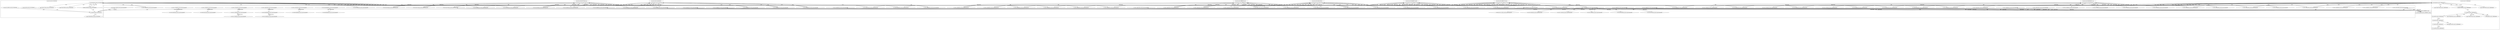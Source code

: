 digraph G {
	"10.1.80.1:58778#ServerID_OuterContainerID"->"1_fwatchdog#ServerID_76c96688d7-4wrfp"[ label="GET" ];
	"1_fwatchdog#ServerID_68977fd5c9-qtcgc"->"10.1.80.1:58744#ServerID_OuterContainerID"[ label="RESPONSE" ];
	"1_fwatchdog#ServerID_76c96688d7-4wrfp"->"10.1.80.1:58778#ServerID_OuterContainerID"[ label="RESPONSE" ];
	"10.1.80.1:58746#ServerID_OuterContainerID"->"1_fwatchdog#ServerID_68977fd5c9-qtcgc"[ label="GET" ];
	"1_fwatchdog#ServerID_76c96688d7-4wrfp"->"10.1.80.1:58776#ServerID_OuterContainerID"[ label="RESPONSE" ];
	"10.1.80.1:58776#ServerID_OuterContainerID"->"1_fwatchdog#ServerID_76c96688d7-4wrfp"[ label="GET" ];
	"1_fwatchdog#ServerID_68977fd5c9-qtcgc"->"10.1.80.1:58746#ServerID_OuterContainerID"[ label="RESPONSE" ];
	"10.1.80.1:58744#ServerID_OuterContainerID"->"1_fwatchdog#ServerID_68977fd5c9-qtcgc"[ label="GET" ];
	"10.1.80.1:43456#ServerID_OuterContainerID"->"1_fwatchdog#ServerID_5fff9df6cf-4xmj9"[ label="GET" ];
	"1_fwatchdog#ServerID_5fff9df6cf-4xmj9"->"10.1.80.1:43456#ServerID_OuterContainerID"[ label="RESPONSE" ];
	"10.1.80.1:43454#ServerID_OuterContainerID"->"1_fwatchdog#ServerID_5fff9df6cf-4xmj9"[ label="GET" ];
	"1_fwatchdog#ServerID_5fff9df6cf-4xmj9"->"10.1.80.1:43454#ServerID_OuterContainerID"[ label="RESPONSE" ];
	"10.1.80.1:40324#ServerID_OuterContainerID"->"1_fwatchdog#ServerID_5f846fd567-g8dn6"[ label="GET" ];
	"1_fwatchdog#ServerID_5f846fd567-g8dn6"->"10.1.80.1:40324#ServerID_OuterContainerID"[ label="RESPONSE" ];
	"10.1.80.1:40325#ServerID_OuterContainerID"->"1_fwatchdog#ServerID_5f846fd567-g8dn6"[ label="GET" ];
	"1_fwatchdog#ServerID_5f846fd567-g8dn6"->"10.1.80.1:40325#ServerID_OuterContainerID"[ label="RESPONSE" ];
	"10.1.80.1:35510#ServerID_OuterContainerID"->"1_fwatchdog#ServerID_6df85d7674-f2xxt"[ label="GET" ];
	"1_fwatchdog#ServerID_6df85d7674-f2xxt"->"10.1.80.1:35510#ServerID_OuterContainerID"[ label="RESPONSE" ];
	"10.1.80.1:35512#ServerID_OuterContainerID"->"1_fwatchdog#ServerID_6df85d7674-f2xxt"[ label="GET" ];
	"1_fwatchdog#ServerID_6df85d7674-f2xxt"->"10.1.80.1:35512#ServerID_OuterContainerID"[ label="RESPONSE" ];
	"10.1.80.1:37850#ServerID_OuterContainerID"->"1_fwatchdog#ServerID_8665dd9487-zwjjv"[ label="GET" ];
	"1_fwatchdog#ServerID_8665dd9487-zwjjv"->"10.1.80.1:37850#ServerID_OuterContainerID"[ label="RESPONSE" ];
	"10.1.80.1:37848#ServerID_OuterContainerID"->"1_fwatchdog#ServerID_8665dd9487-zwjjv"[ label="GET" ];
	"1_fwatchdog#ServerID_8665dd9487-zwjjv"->"10.1.80.1:37848#ServerID_OuterContainerID"[ label="RESPONSE" ];
	"10.1.80.1:58808#ServerID_OuterContainerID"->"1_fwatchdog#ServerID_76c96688d7-4wrfp"[ label="GET" ];
	"10.1.80.1:58806#ServerID_OuterContainerID"->"1_fwatchdog#ServerID_76c96688d7-4wrfp"[ label="GET" ];
	"1_fwatchdog#ServerID_76c96688d7-4wrfp"->"10.1.80.1:58808#ServerID_OuterContainerID"[ label="RESPONSE" ];
	"1_fwatchdog#ServerID_76c96688d7-4wrfp"->"10.1.80.1:58806#ServerID_OuterContainerID"[ label="RESPONSE" ];
	"10.1.80.1:58774#ServerID_OuterContainerID"->"1_fwatchdog#ServerID_68977fd5c9-qtcgc"[ label="GET" ];
	"1_fwatchdog#ServerID_68977fd5c9-qtcgc"->"10.1.80.1:58774#ServerID_OuterContainerID"[ label="RESPONSE" ];
	"10.1.80.1:58776#ServerID_OuterContainerID"->"1_fwatchdog#ServerID_68977fd5c9-qtcgc"[ label="GET" ];
	"1_fwatchdog#ServerID_68977fd5c9-qtcgc"->"10.1.80.1:58776#ServerID_OuterContainerID"[ label="RESPONSE" ];
	"10.1.80.93:53096#ServerID_OuterContainerID"->"1_fwatchdog#ServerID_6df85d7674-f2xxt"[ label="POST" ];
	"1_fwatchdog#ServerID_6df85d7674-f2xxt"->"gateway:8080#ServerID_OuterContainerID"[ label="POST" ];
	"1_fwatchdog#ServerID_6df85d7674-f2xxt"->"10.1.80.93:8080#ServerID_OuterContainerID"[ label="POST" ];
	"10.1.80.93:45108#ServerID_OuterContainerID"->"1_fwatchdog#ServerID_5f846fd567-g8dn6"[ label="POST" ];
	"1_fwatchdog#ServerID_5f846fd567-g8dn6"->"10.1.80.93:45108#ServerID_OuterContainerID"[ label="RESPONSE" ];
	"10.1.80.93:8080#ServerID_OuterContainerID"->"1_fwatchdog#ServerID_6df85d7674-f2xxt"[ label="RESPONSE" ];
	"gateway:8080#ServerID_OuterContainerID"->"1_fwatchdog#ServerID_6df85d7674-f2xxt"[ label="RESPONSE" ];
	"1_fwatchdog#ServerID_6df85d7674-f2xxt"->"10.1.80.93:53096#ServerID_OuterContainerID"[ label="RESPONSE" ];
	"10.1.80.1:43511#ServerID_OuterContainerID"->"1_fwatchdog#ServerID_5fff9df6cf-4xmj9"[ label="GET" ];
	"10.1.80.1:43510#ServerID_OuterContainerID"->"1_fwatchdog#ServerID_5fff9df6cf-4xmj9"[ label="GET" ];
	"1_fwatchdog#ServerID_5fff9df6cf-4xmj9"->"10.1.80.1:43511#ServerID_OuterContainerID"[ label="RESPONSE" ];
	"1_fwatchdog#ServerID_5fff9df6cf-4xmj9"->"10.1.80.1:43510#ServerID_OuterContainerID"[ label="RESPONSE" ];
	"10.1.80.1:40380#ServerID_OuterContainerID"->"1_fwatchdog#ServerID_5f846fd567-g8dn6"[ label="GET" ];
	"10.1.80.1:40382#ServerID_OuterContainerID"->"1_fwatchdog#ServerID_5f846fd567-g8dn6"[ label="GET" ];
	"1_fwatchdog#ServerID_5f846fd567-g8dn6"->"10.1.80.1:40380#ServerID_OuterContainerID"[ label="RESPONSE" ];
	"1_fwatchdog#ServerID_5f846fd567-g8dn6"->"10.1.80.1:40382#ServerID_OuterContainerID"[ label="RESPONSE" ];
	"10.1.80.1:35568#ServerID_OuterContainerID"->"1_fwatchdog#ServerID_6df85d7674-f2xxt"[ label="GET" ];
	"1_fwatchdog#ServerID_6df85d7674-f2xxt"->"10.1.80.1:35568#ServerID_OuterContainerID"[ label="RESPONSE" ];
	"10.1.80.1:35566#ServerID_OuterContainerID"->"1_fwatchdog#ServerID_6df85d7674-f2xxt"[ label="GET" ];
	"1_fwatchdog#ServerID_6df85d7674-f2xxt"->"10.1.80.1:35566#ServerID_OuterContainerID"[ label="RESPONSE" ];
	"10.1.80.1:37906#ServerID_OuterContainerID"->"1_fwatchdog#ServerID_8665dd9487-zwjjv"[ label="GET" ];
	"10.1.80.1:37904#ServerID_OuterContainerID"->"1_fwatchdog#ServerID_8665dd9487-zwjjv"[ label="GET" ];
	"1_fwatchdog#ServerID_8665dd9487-zwjjv"->"10.1.80.1:37904#ServerID_OuterContainerID"[ label="RESPONSE" ];
	"1_fwatchdog#ServerID_8665dd9487-zwjjv"->"10.1.80.1:37906#ServerID_OuterContainerID"[ label="RESPONSE" ];
	"10.1.80.1:58864#ServerID_OuterContainerID"->"1_fwatchdog#ServerID_76c96688d7-4wrfp"[ label="GET" ];
	"1_fwatchdog#ServerID_76c96688d7-4wrfp"->"10.1.80.1:58864#ServerID_OuterContainerID"[ label="RESPONSE" ];
	"10.1.80.1:58862#ServerID_OuterContainerID"->"1_fwatchdog#ServerID_76c96688d7-4wrfp"[ label="GET" ];
	"1_fwatchdog#ServerID_76c96688d7-4wrfp"->"10.1.80.1:58862#ServerID_OuterContainerID"[ label="RESPONSE" ];
	"10.1.80.1:58830#ServerID_OuterContainerID"->"1_fwatchdog#ServerID_68977fd5c9-qtcgc"[ label="GET" ];
	"1_fwatchdog#ServerID_68977fd5c9-qtcgc"->"10.1.80.1:58830#ServerID_OuterContainerID"[ label="RESPONSE" ];
	"10.1.80.1:58832#ServerID_OuterContainerID"->"1_fwatchdog#ServerID_68977fd5c9-qtcgc"[ label="GET" ];
	"1_fwatchdog#ServerID_68977fd5c9-qtcgc"->"10.1.80.1:58832#ServerID_OuterContainerID"[ label="RESPONSE" ];
	"10.1.80.1:43543#ServerID_OuterContainerID"->"1_fwatchdog#ServerID_5fff9df6cf-4xmj9"[ label="GET" ];
	"1_fwatchdog#ServerID_5fff9df6cf-4xmj9"->"10.1.80.1:43543#ServerID_OuterContainerID"[ label="RESPONSE" ];
	"10.1.80.1:43542#ServerID_OuterContainerID"->"1_fwatchdog#ServerID_5fff9df6cf-4xmj9"[ label="GET" ];
	"1_fwatchdog#ServerID_5fff9df6cf-4xmj9"->"10.1.80.1:43542#ServerID_OuterContainerID"[ label="RESPONSE" ];
	"10.1.80.1:43424#ServerID_OuterContainerID"->"1_fwatchdog#ServerID_5bd30c3565a4"[ label="read" ];
	"10.1.80.1:40414#ServerID_OuterContainerID"->"1_fwatchdog#ServerID_5f846fd567-g8dn6"[ label="GET" ];
	"10.1.80.1:40412#ServerID_OuterContainerID"->"1_fwatchdog#ServerID_5f846fd567-g8dn6"[ label="GET" ];
	"1_fwatchdog#ServerID_5f846fd567-g8dn6"->"10.1.80.1:40412#ServerID_OuterContainerID"[ label="RESPONSE" ];
	"1_fwatchdog#ServerID_5f846fd567-g8dn6"->"10.1.80.1:40414#ServerID_OuterContainerID"[ label="RESPONSE" ];
	"10.1.80.1:35600#ServerID_OuterContainerID"->"1_fwatchdog#ServerID_6df85d7674-f2xxt"[ label="GET" ];
	"10.1.80.1:35598#ServerID_OuterContainerID"->"1_fwatchdog#ServerID_6df85d7674-f2xxt"[ label="GET" ];
	"1_fwatchdog#ServerID_6df85d7674-f2xxt"->"10.1.80.1:35600#ServerID_OuterContainerID"[ label="RESPONSE" ];
	"1_fwatchdog#ServerID_6df85d7674-f2xxt"->"10.1.80.1:35598#ServerID_OuterContainerID"[ label="RESPONSE" ];
	"10.1.80.1:37938#ServerID_OuterContainerID"->"1_fwatchdog#ServerID_8665dd9487-zwjjv"[ label="GET" ];
	"10.1.80.1:43426#ServerID_OuterContainerID"->"1_fwatchdog#ServerID_5bd30c3565a4"[ label="read" ];
	"1_fwatchdog#ServerID_8665dd9487-zwjjv"->"10.1.80.1:37938#ServerID_OuterContainerID"[ label="RESPONSE" ];
	"10.1.80.1:37940#ServerID_OuterContainerID"->"1_fwatchdog#ServerID_8665dd9487-zwjjv"[ label="GET" ];
	"1_fwatchdog#ServerID_8665dd9487-zwjjv"->"10.1.80.1:37940#ServerID_OuterContainerID"[ label="RESPONSE" ];
	"10.1.80.1:58898#ServerID_OuterContainerID"->"1_fwatchdog#ServerID_76c96688d7-4wrfp"[ label="GET" ];
	"10.1.80.1:58896#ServerID_OuterContainerID"->"1_fwatchdog#ServerID_76c96688d7-4wrfp"[ label="GET" ];
	"1_fwatchdog#ServerID_5bd30c3565a4"->"10.1.80.1:43426#ServerID_OuterContainerID"[ label="write" ];
	"1_fwatchdog#ServerID_5bd30c3565a4"->"10.1.80.1:43424#ServerID_OuterContainerID"[ label="write" ];
	"10.1.80.1:40294#ServerID_OuterContainerID"->"1_fwatchdog#ServerID_7cf8268e6ab5"[ label="read" ];
	"10.1.80.1:40296#ServerID_OuterContainerID"->"1_fwatchdog#ServerID_7cf8268e6ab5"[ label="read" ];
	"1_fwatchdog#ServerID_7cf8268e6ab5"->"10.1.80.1:40294#ServerID_OuterContainerID"[ label="write" ];
	"10.1.80.1:35482#ServerID_OuterContainerID"->"1_fwatchdog#ServerID_2347d2f455dd"[ label="read" ];
	"1_fwatchdog#ServerID_7cf8268e6ab5"->"10.1.80.1:40296#ServerID_OuterContainerID"[ label="write" ];
	"10.1.80.1:35480#ServerID_OuterContainerID"->"1_fwatchdog#ServerID_2347d2f455dd"[ label="read" ];
	"1_fwatchdog#ServerID_2347d2f455dd"->"10.1.80.1:35482#ServerID_OuterContainerID"[ label="write" ];
	"1_fwatchdog#ServerID_2347d2f455dd"->"10.1.80.1:35480#ServerID_OuterContainerID"[ label="write" ];
	"10.1.80.1:58746#ServerID_OuterContainerID"->"1_fwatchdog#ServerID_c8cd456c8f13"[ label="read" ];
	"1_fwatchdog#ServerID_c8cd456c8f13"->"10.1.80.1:58746#ServerID_OuterContainerID"[ label="write" ];
	"1_fwatchdog#ServerID_76c96688d7-4wrfp"->"10.1.80.1:58898#ServerID_OuterContainerID"[ label="RESPONSE" ];
	"10.1.80.1:58744#ServerID_OuterContainerID"->"1_fwatchdog#ServerID_c8cd456c8f13"[ label="read" ];
	"1_fwatchdog#ServerID_76c96688d7-4wrfp"->"10.1.80.1:58896#ServerID_OuterContainerID"[ label="RESPONSE" ];
	"10.1.80.1:58866#ServerID_OuterContainerID"->"1_fwatchdog#ServerID_68977fd5c9-qtcgc"[ label="GET" ];
	"10.1.80.1:58864#ServerID_OuterContainerID"->"1_fwatchdog#ServerID_68977fd5c9-qtcgc"[ label="GET" ];
	"1_fwatchdog#ServerID_68977fd5c9-qtcgc"->"10.1.80.1:58866#ServerID_OuterContainerID"[ label="RESPONSE" ];
	"1_fwatchdog#ServerID_68977fd5c9-qtcgc"->"10.1.80.1:58864#ServerID_OuterContainerID"[ label="RESPONSE" ];
	"1_fwatchdog#ServerID_c8cd456c8f13"->"10.1.80.1:58744#ServerID_OuterContainerID"[ label="write" ];
	"10.1.80.1:43580#ServerID_OuterContainerID"->"1_fwatchdog#ServerID_5fff9df6cf-4xmj9"[ label="GET" ];
	"1_fwatchdog#ServerID_5fff9df6cf-4xmj9"->"10.1.80.1:43580#ServerID_OuterContainerID"[ label="RESPONSE" ];
	"10.1.80.1:43454#ServerID_OuterContainerID"->"1_fwatchdog#ServerID_5bd30c3565a4"[ label="read" ];
	"10.1.80.1:43578#ServerID_OuterContainerID"->"1_fwatchdog#ServerID_5fff9df6cf-4xmj9"[ label="GET" ];
	"1_fwatchdog#ServerID_5fff9df6cf-4xmj9"->"10.1.80.1:43578#ServerID_OuterContainerID"[ label="RESPONSE" ];
	"10.1.80.1:40448#ServerID_OuterContainerID"->"1_fwatchdog#ServerID_5f846fd567-g8dn6"[ label="GET" ];
	"1_fwatchdog#ServerID_5f846fd567-g8dn6"->"10.1.80.1:40448#ServerID_OuterContainerID"[ label="RESPONSE" ];
	"10.1.80.1:43456#ServerID_OuterContainerID"->"1_fwatchdog#ServerID_5bd30c3565a4"[ label="read" ];
	"10.1.80.1:40450#ServerID_OuterContainerID"->"1_fwatchdog#ServerID_5f846fd567-g8dn6"[ label="GET" ];
	"1_fwatchdog#ServerID_5f846fd567-g8dn6"->"10.1.80.1:40450#ServerID_OuterContainerID"[ label="RESPONSE" ];
	"10.1.80.1:35636#ServerID_OuterContainerID"->"1_fwatchdog#ServerID_6df85d7674-f2xxt"[ label="GET" ];
	"1_fwatchdog#ServerID_6df85d7674-f2xxt"->"10.1.80.1:35636#ServerID_OuterContainerID"[ label="RESPONSE" ];
	"10.1.80.1:35634#ServerID_OuterContainerID"->"1_fwatchdog#ServerID_6df85d7674-f2xxt"[ label="GET" ];
	"1_fwatchdog#ServerID_6df85d7674-f2xxt"->"10.1.80.1:35634#ServerID_OuterContainerID"[ label="RESPONSE" ];
	"1_fwatchdog#ServerID_5bd30c3565a4"->"10.1.80.1:43456#ServerID_OuterContainerID"[ label="write" ];
	"10.1.80.1:37978#ServerID_OuterContainerID"->"1_fwatchdog#ServerID_8665dd9487-zwjjv"[ label="GET" ];
	"1_fwatchdog#ServerID_8665dd9487-zwjjv"->"10.1.80.1:37978#ServerID_OuterContainerID"[ label="RESPONSE" ];
	"10.1.80.1:37976#ServerID_OuterContainerID"->"1_fwatchdog#ServerID_8665dd9487-zwjjv"[ label="GET" ];
	"1_fwatchdog#ServerID_5bd30c3565a4"->"10.1.80.1:43454#ServerID_OuterContainerID"[ label="write" ];
	"1_fwatchdog#ServerID_8665dd9487-zwjjv"->"10.1.80.1:37976#ServerID_OuterContainerID"[ label="RESPONSE" ];
	"10.1.80.1:58942#ServerID_OuterContainerID"->"1_fwatchdog#ServerID_76c96688d7-4wrfp"[ label="GET" ];
	"1_fwatchdog#ServerID_76c96688d7-4wrfp"->"10.1.80.1:58942#ServerID_OuterContainerID"[ label="RESPONSE" ];
	"10.1.80.1:40324#ServerID_OuterContainerID"->"1_fwatchdog#ServerID_7cf8268e6ab5"[ label="read" ];
	"1_fwatchdog#ServerID_7cf8268e6ab5"->"10.1.80.1:40324#ServerID_OuterContainerID"[ label="write" ];
	"10.1.80.1:58940#ServerID_OuterContainerID"->"1_fwatchdog#ServerID_76c96688d7-4wrfp"[ label="GET" ];
	"1_fwatchdog#ServerID_76c96688d7-4wrfp"->"10.1.80.1:58940#ServerID_OuterContainerID"[ label="RESPONSE" ];
	"10.1.80.1:40325#ServerID_OuterContainerID"->"1_fwatchdog#ServerID_7cf8268e6ab5"[ label="read" ];
	"10.1.80.1:58908#ServerID_OuterContainerID"->"1_fwatchdog#ServerID_68977fd5c9-qtcgc"[ label="GET" ];
	"1_fwatchdog#ServerID_68977fd5c9-qtcgc"->"10.1.80.1:58908#ServerID_OuterContainerID"[ label="RESPONSE" ];
	"10.1.80.1:58909#ServerID_OuterContainerID"->"1_fwatchdog#ServerID_68977fd5c9-qtcgc"[ label="GET" ];
	"1_fwatchdog#ServerID_68977fd5c9-qtcgc"->"10.1.80.1:58909#ServerID_OuterContainerID"[ label="RESPONSE" ];
	"10.1.80.1:43622#ServerID_OuterContainerID"->"1_fwatchdog#ServerID_5fff9df6cf-4xmj9"[ label="GET" ];
	"10.1.80.1:43623#ServerID_OuterContainerID"->"1_fwatchdog#ServerID_5fff9df6cf-4xmj9"[ label="GET" ];
	"1_fwatchdog#ServerID_5fff9df6cf-4xmj9"->"10.1.80.1:43623#ServerID_OuterContainerID"[ label="RESPONSE" ];
	"1_fwatchdog#ServerID_5fff9df6cf-4xmj9"->"10.1.80.1:43622#ServerID_OuterContainerID"[ label="RESPONSE" ];
	"1_fwatchdog#ServerID_5f846fd567-g8dn6"->"10.1.80.1:40493#ServerID_OuterContainerID"[ label="RESPONSE" ];
	"10.1.80.1:40493#ServerID_OuterContainerID"->"1_fwatchdog#ServerID_5f846fd567-g8dn6"[ label="GET" ];
	"10.1.80.1:40492#ServerID_OuterContainerID"->"1_fwatchdog#ServerID_5f846fd567-g8dn6"[ label="GET" ];
	"1_fwatchdog#ServerID_5f846fd567-g8dn6"->"10.1.80.1:40492#ServerID_OuterContainerID"[ label="RESPONSE" ];
	"10.1.80.1:35680#ServerID_OuterContainerID"->"1_fwatchdog#ServerID_6df85d7674-f2xxt"[ label="GET" ];
	"10.1.80.1:35678#ServerID_OuterContainerID"->"1_fwatchdog#ServerID_6df85d7674-f2xxt"[ label="GET" ];
	"1_fwatchdog#ServerID_6df85d7674-f2xxt"->"10.1.80.1:35680#ServerID_OuterContainerID"[ label="RESPONSE" ];
	"1_fwatchdog#ServerID_6df85d7674-f2xxt"->"10.1.80.1:35678#ServerID_OuterContainerID"[ label="RESPONSE" ];
	"10.1.80.1:38016#ServerID_OuterContainerID"->"1_fwatchdog#ServerID_8665dd9487-zwjjv"[ label="GET" ];
	"1_fwatchdog#ServerID_8665dd9487-zwjjv"->"10.1.80.1:38016#ServerID_OuterContainerID"[ label="RESPONSE" ];
	"10.1.80.1:38018#ServerID_OuterContainerID"->"1_fwatchdog#ServerID_8665dd9487-zwjjv"[ label="GET" ];
	"1_fwatchdog#ServerID_8665dd9487-zwjjv"->"10.1.80.1:38018#ServerID_OuterContainerID"[ label="RESPONSE" ];
	"10.1.80.1:58974#ServerID_OuterContainerID"->"1_fwatchdog#ServerID_76c96688d7-4wrfp"[ label="GET" ];
	"1_fwatchdog#ServerID_76c96688d7-4wrfp"->"10.1.80.1:58974#ServerID_OuterContainerID"[ label="RESPONSE" ];
	"10.1.80.1:58975#ServerID_OuterContainerID"->"1_fwatchdog#ServerID_76c96688d7-4wrfp"[ label="GET" ];
	"1_fwatchdog#ServerID_7cf8268e6ab5"->"10.1.80.1:40325#ServerID_OuterContainerID"[ label="write" ];
	"10.1.80.1:35512#ServerID_OuterContainerID"->"1_fwatchdog#ServerID_2347d2f455dd"[ label="read" ];
	"10.1.80.1:35510#ServerID_OuterContainerID"->"1_fwatchdog#ServerID_2347d2f455dd"[ label="read" ];
	"1_fwatchdog#ServerID_2347d2f455dd"->"10.1.80.1:35510#ServerID_OuterContainerID"[ label="write" ];
	"1_fwatchdog#ServerID_2347d2f455dd"->"10.1.80.1:35512#ServerID_OuterContainerID"[ label="write" ];
	"10.1.80.1:58774#ServerID_OuterContainerID"->"1_fwatchdog#ServerID_c8cd456c8f13"[ label="read" ];
	"10.1.80.1:58776#ServerID_OuterContainerID"->"1_fwatchdog#ServerID_c8cd456c8f13"[ label="read" ];
	"1_fwatchdog#ServerID_c8cd456c8f13"->"10.1.80.1:58774#ServerID_OuterContainerID"[ label="write" ];
	"1_fwatchdog#ServerID_c8cd456c8f13"->"10.1.80.1:58776#ServerID_OuterContainerID"[ label="write" ];
	"10.1.80.93:53096#ServerID_OuterContainerID"->"1_fwatchdog#ServerID_2347d2f455dd"[ label="read" ];
	"1_fwatchdog#ServerID_2347d2f455dd"->"pipe:[7844706]#ServerID_2347d2f455dd"[ label="write" ];
	"1_fwatchdog#ServerID_2347d2f455dd"->"localhost:3000#ServerID_2347d2f455dd"[ label="connect" ];
	"localhost:3000#ServerID_2347d2f455dd"->"1_fwatchdog#ServerID_2347d2f455dd"[ label="read" ];
	"localhost:3000#ServerID_2347d2f455dd"->"13_node#ServerID_2347d2f455dd"[ label="read" ];
	"1_fwatchdog#ServerID_2347d2f455dd"->"localhost:3000#ServerID_2347d2f455dd"[ label="write" ];
	"13_node#ServerID_2347d2f455dd"->"pipe:[7845926]#ServerID_2347d2f455dd"[ label="write" ];
	"13_node#ServerID_2347d2f455dd"->"10.152.183.10:53#ServerID_OuterContainerID"[ label="sendto" ];
	"/etc/hosts#ServerID_2347d2f455dd"->"13_node#ServerID_2347d2f455dd"[ label="read" ];
	"/etc/resolv.conf#ServerID_2347d2f455dd"->"13_node#ServerID_2347d2f455dd"[ label="read" ];
	"10.152.183.10:53#ServerID_OuterContainerID"->"13_node#ServerID_2347d2f455dd"[ label="recvfrom" ];
	"13_node#ServerID_2347d2f455dd"->"gateway:8080#ServerID_OuterContainerID"[ label="connect" ];
	"1_fwatchdog#ServerID_7cf8268e6ab5"->"pipe:[7845975]#ServerID_7cf8268e6ab5"[ label="write" ];
	"localhost:3000#ServerID_7cf8268e6ab5"->"13_node#ServerID_7cf8268e6ab5"[ label="read" ];
	"10.1.80.93:45108#ServerID_OuterContainerID"->"1_fwatchdog#ServerID_7cf8268e6ab5"[ label="read" ];
	"1_fwatchdog#ServerID_7cf8268e6ab5"->"localhost:3000#ServerID_7cf8268e6ab5"[ label="write" ];
	"1_fwatchdog#ServerID_7cf8268e6ab5"->"localhost:3000#ServerID_7cf8268e6ab5"[ label="connect" ];
	"localhost:3000#ServerID_7cf8268e6ab5"->"1_fwatchdog#ServerID_7cf8268e6ab5"[ label="read" ];
	"13_node#ServerID_7cf8268e6ab5"->"pipe:[7845600]#ServerID_7cf8268e6ab5"[ label="write" ];
	"/dev/null#ServerID_7cf8268e6ab5"->"13_node#ServerID_7cf8268e6ab5"[ label="read" ];
	"pipe:[7845627]#ServerID_7cf8268e6ab5"->"13_node#ServerID_7cf8268e6ab5"[ label="read" ];
	"13_node#ServerID_7cf8268e6ab5"->"pipe:[7845627]#ServerID_7cf8268e6ab5"[ label="write" ];
	"13_node#ServerID_7cf8268e6ab5"->"46_node#ServerID_7cf8268e6ab5"[ label="fork" ];
	"47_sh#ServerID_7cf8268e6ab5"->"47_touch#ServerID_7cf8268e6ab5"[ label="execve" ];
	"46_node#ServerID_7cf8268e6ab5"->"46_sh#ServerID_7cf8268e6ab5"[ label="execve" ];
	"46_sh#ServerID_7cf8268e6ab5"->"47_sh#ServerID_7cf8268e6ab5"[ label="fork" ];
	"46_sh#ServerID_7cf8268e6ab5"->"/home/app/3.txt#ServerID_7cf8268e6ab5"[ label="write" ];
	"13_node#ServerID_7cf8268e6ab5"->"/dev/null#ServerID_7cf8268e6ab5"[ label="write" ];
	"1_fwatchdog#ServerID_7cf8268e6ab5"->"pipe:[7845976]#ServerID_7cf8268e6ab5"[ label="write" ];
	"1_fwatchdog#ServerID_7cf8268e6ab5"->"10.1.80.93:45108#ServerID_OuterContainerID"[ label="write" ];
	"gateway:8080#ServerID_OuterContainerID"->"13_node#ServerID_2347d2f455dd"[ label="read" ];
	"1_fwatchdog#ServerID_2347d2f455dd"->"pipe:[7844707]#ServerID_2347d2f455dd"[ label="write" ];
	"1_fwatchdog#ServerID_5bd30c3565a4"->"10.1.80.1:43511#ServerID_OuterContainerID"[ label="write" ];
	"10.1.80.1:43511#ServerID_OuterContainerID"->"1_fwatchdog#ServerID_5bd30c3565a4"[ label="read" ];
	"1_fwatchdog#ServerID_2347d2f455dd"->"10.1.80.93:53096#ServerID_OuterContainerID"[ label="write" ];
	"10.1.80.1:43510#ServerID_OuterContainerID"->"1_fwatchdog#ServerID_5bd30c3565a4"[ label="read" ];
	"1_fwatchdog#ServerID_5bd30c3565a4"->"10.1.80.1:43510#ServerID_OuterContainerID"[ label="write" ];
	"1_fwatchdog#ServerID_7cf8268e6ab5"->"10.1.80.1:40380#ServerID_OuterContainerID"[ label="write" ];
	"10.1.80.1:40382#ServerID_OuterContainerID"->"1_fwatchdog#ServerID_7cf8268e6ab5"[ label="read" ];
	"10.1.80.1:40380#ServerID_OuterContainerID"->"1_fwatchdog#ServerID_7cf8268e6ab5"[ label="read" ];
	"1_fwatchdog#ServerID_7cf8268e6ab5"->"10.1.80.1:40382#ServerID_OuterContainerID"[ label="write" ];
	"10.1.80.1:35566#ServerID_OuterContainerID"->"1_fwatchdog#ServerID_2347d2f455dd"[ label="read" ];
	"10.1.80.1:35568#ServerID_OuterContainerID"->"1_fwatchdog#ServerID_2347d2f455dd"[ label="read" ];
	"1_fwatchdog#ServerID_2347d2f455dd"->"10.1.80.1:35568#ServerID_OuterContainerID"[ label="write" ];
	"1_fwatchdog#ServerID_2347d2f455dd"->"10.1.80.1:35566#ServerID_OuterContainerID"[ label="write" ];
	"10.1.80.1:58830#ServerID_OuterContainerID"->"1_fwatchdog#ServerID_c8cd456c8f13"[ label="read" ];
	"1_fwatchdog#ServerID_c8cd456c8f13"->"10.1.80.1:58830#ServerID_OuterContainerID"[ label="write" ];
	"10.1.80.1:58832#ServerID_OuterContainerID"->"1_fwatchdog#ServerID_c8cd456c8f13"[ label="read" ];
	"10.1.80.1:43542#ServerID_OuterContainerID"->"1_fwatchdog#ServerID_5bd30c3565a4"[ label="read" ];
	"1_fwatchdog#ServerID_c8cd456c8f13"->"10.1.80.1:58832#ServerID_OuterContainerID"[ label="write" ];
	"10.1.80.1:43543#ServerID_OuterContainerID"->"1_fwatchdog#ServerID_5bd30c3565a4"[ label="read" ];
	"1_fwatchdog#ServerID_5bd30c3565a4"->"10.1.80.1:43543#ServerID_OuterContainerID"[ label="write" ];
	"1_fwatchdog#ServerID_5bd30c3565a4"->"10.1.80.1:43542#ServerID_OuterContainerID"[ label="write" ];
	"10.1.80.1:40414#ServerID_OuterContainerID"->"1_fwatchdog#ServerID_7cf8268e6ab5"[ label="read" ];
	"10.1.80.1:40412#ServerID_OuterContainerID"->"1_fwatchdog#ServerID_7cf8268e6ab5"[ label="read" ];
	"1_fwatchdog#ServerID_7cf8268e6ab5"->"10.1.80.1:40412#ServerID_OuterContainerID"[ label="write" ];
	"1_fwatchdog#ServerID_7cf8268e6ab5"->"10.1.80.1:40414#ServerID_OuterContainerID"[ label="write" ];
	"10.1.80.1:35598#ServerID_OuterContainerID"->"1_fwatchdog#ServerID_2347d2f455dd"[ label="read" ];
	"10.1.80.1:35600#ServerID_OuterContainerID"->"1_fwatchdog#ServerID_2347d2f455dd"[ label="read" ];
	"1_fwatchdog#ServerID_2347d2f455dd"->"10.1.80.1:35600#ServerID_OuterContainerID"[ label="write" ];
	"1_fwatchdog#ServerID_2347d2f455dd"->"10.1.80.1:35598#ServerID_OuterContainerID"[ label="write" ];
	"10.1.80.1:58864#ServerID_OuterContainerID"->"1_fwatchdog#ServerID_c8cd456c8f13"[ label="read" ];
	"10.1.80.1:58866#ServerID_OuterContainerID"->"1_fwatchdog#ServerID_c8cd456c8f13"[ label="read" ];
	"1_fwatchdog#ServerID_c8cd456c8f13"->"10.1.80.1:58866#ServerID_OuterContainerID"[ label="write" ];
	"1_fwatchdog#ServerID_c8cd456c8f13"->"10.1.80.1:58864#ServerID_OuterContainerID"[ label="write" ];
	"10.1.80.1:43578#ServerID_OuterContainerID"->"1_fwatchdog#ServerID_5bd30c3565a4"[ label="read" ];
	"10.1.80.1:43580#ServerID_OuterContainerID"->"1_fwatchdog#ServerID_5bd30c3565a4"[ label="read" ];
	"1_fwatchdog#ServerID_5bd30c3565a4"->"10.1.80.1:43580#ServerID_OuterContainerID"[ label="write" ];
	"1_fwatchdog#ServerID_5bd30c3565a4"->"10.1.80.1:43578#ServerID_OuterContainerID"[ label="write" ];
	"10.1.80.1:40450#ServerID_OuterContainerID"->"1_fwatchdog#ServerID_7cf8268e6ab5"[ label="read" ];
	"1_fwatchdog#ServerID_7cf8268e6ab5"->"10.1.80.1:40448#ServerID_OuterContainerID"[ label="write" ];
	"10.1.80.1:40448#ServerID_OuterContainerID"->"1_fwatchdog#ServerID_7cf8268e6ab5"[ label="read" ];
	"1_fwatchdog#ServerID_7cf8268e6ab5"->"10.1.80.1:40450#ServerID_OuterContainerID"[ label="write" ];
	"10.1.80.1:35634#ServerID_OuterContainerID"->"1_fwatchdog#ServerID_2347d2f455dd"[ label="read" ];
	"10.1.80.1:35636#ServerID_OuterContainerID"->"1_fwatchdog#ServerID_2347d2f455dd"[ label="read" ];
	"1_fwatchdog#ServerID_2347d2f455dd"->"10.1.80.1:35636#ServerID_OuterContainerID"[ label="write" ];
	"1_fwatchdog#ServerID_2347d2f455dd"->"10.1.80.1:35634#ServerID_OuterContainerID"[ label="write" ];
	"10.1.80.1:58909#ServerID_OuterContainerID"->"1_fwatchdog#ServerID_c8cd456c8f13"[ label="read" ];
	"10.1.80.1:58908#ServerID_OuterContainerID"->"1_fwatchdog#ServerID_c8cd456c8f13"[ label="read" ];
	"1_fwatchdog#ServerID_c8cd456c8f13"->"10.1.80.1:58908#ServerID_OuterContainerID"[ label="write" ];
	"1_fwatchdog#ServerID_c8cd456c8f13"->"10.1.80.1:58909#ServerID_OuterContainerID"[ label="write" ];
	"10.1.80.1:43623#ServerID_OuterContainerID"->"1_fwatchdog#ServerID_5bd30c3565a4"[ label="read" ];
	"1_fwatchdog#ServerID_5bd30c3565a4"->"10.1.80.1:43623#ServerID_OuterContainerID"[ label="write" ];
	"10.1.80.1:43622#ServerID_OuterContainerID"->"1_fwatchdog#ServerID_5bd30c3565a4"[ label="read" ];
	"1_fwatchdog#ServerID_5bd30c3565a4"->"10.1.80.1:43622#ServerID_OuterContainerID"[ label="write" ];
	"10.1.80.1:40493#ServerID_OuterContainerID"->"1_fwatchdog#ServerID_7cf8268e6ab5"[ label="read" ];
	"10.1.80.1:40492#ServerID_OuterContainerID"->"1_fwatchdog#ServerID_7cf8268e6ab5"[ label="read" ];
	"1_fwatchdog#ServerID_7cf8268e6ab5"->"10.1.80.1:40493#ServerID_OuterContainerID"[ label="write" ];
	"1_fwatchdog#ServerID_7cf8268e6ab5"->"10.1.80.1:40492#ServerID_OuterContainerID"[ label="write" ];
	"10.1.80.1:35678#ServerID_OuterContainerID"->"1_fwatchdog#ServerID_2347d2f455dd"[ label="read" ];
	"10.1.80.1:35680#ServerID_OuterContainerID"->"1_fwatchdog#ServerID_2347d2f455dd"[ label="read" ];
	"1_fwatchdog#ServerID_2347d2f455dd"->"10.1.80.1:35680#ServerID_OuterContainerID"[ label="write" ];
	"1_fwatchdog#ServerID_2347d2f455dd"->"10.1.80.1:35678#ServerID_OuterContainerID"[ label="write" ];
	"10.1.80.93:8080#ServerID_OuterContainerID"->"10.1.80.1:55172#ServerID_OuterContainerID"[ label="RESPONSE" ];
	"10.1.80.1:55172#ServerID_OuterContainerID"->"10.1.80.93:8080#ServerID_OuterContainerID"[ label="GET" ];
	"10.1.80.1:55204#ServerID_OuterContainerID"->"10.1.80.93:8080#ServerID_OuterContainerID"[ label="GET" ];
	"10.1.80.93:8080#ServerID_OuterContainerID"->"10.1.80.1:55204#ServerID_OuterContainerID"[ label="RESPONSE" ];
	"10.1.80.1:12225#ServerID_OuterContainerID"->"10.1.80.93:8080#ServerID_OuterContainerID"[ label="POST" ];
	"10.1.80.93:8080#ServerID_OuterContainerID"->"10.1.80.1:12225#ServerID_OuterContainerID"[ label="RESPONSE" ];
	"10.1.80.93:8080#ServerID_OuterContainerID"->"10.0.88.125:31112#ServerID_OuterContainerID"[ label="RESPONSE" ];
	"10.1.80.109:56936#ServerID_OuterContainerID"->"10.1.80.93:8082#ServerID_OuterContainerID"[ label="GET" ];
	"10.1.80.93:8082#ServerID_OuterContainerID"->"10.1.80.109:56936#ServerID_OuterContainerID"[ label="RESPONSE" ];
	"10.1.80.1:50704#ServerID_OuterContainerID"->"10.1.80.92:8080#ServerID_OuterContainerID"[ label="GET" ];
	"10.1.80.92:8080#ServerID_OuterContainerID"->"10.1.80.1:50704#ServerID_OuterContainerID"[ label="RESPONSE" ];
	"10.1.80.1:55266#ServerID_OuterContainerID"->"10.1.80.93:8080#ServerID_OuterContainerID"[ label="GET" ];
	"10.1.80.93:8080#ServerID_OuterContainerID"->"10.1.80.1:55266#ServerID_OuterContainerID"[ label="RESPONSE" ];
	"10.1.80.1:58416#ServerID_OuterContainerID"->"10.1.80.109:9090#ServerID_OuterContainerID"[ label="GET" ];
	"10.1.80.109:9090#ServerID_OuterContainerID"->"10.1.80.1:58416#ServerID_OuterContainerID"[ label="RESPONSE" ];
	"10.1.80.1:58426#ServerID_OuterContainerID"->"10.1.80.109:9090#ServerID_OuterContainerID"[ label="GET" ];
	"10.1.80.109:9090#ServerID_OuterContainerID"->"10.1.80.1:58426#ServerID_OuterContainerID"[ label="RESPONSE" ];
	"10.1.80.1:57918#ServerID_OuterContainerID"->"10.1.80.111:9093#ServerID_OuterContainerID"[ label="GET" ];
	"10.1.80.111:9093#ServerID_OuterContainerID"->"10.1.80.1:57918#ServerID_OuterContainerID"[ label="RESPONSE" ];
	"10.1.80.1:55318#ServerID_OuterContainerID"->"10.1.80.93:8080#ServerID_OuterContainerID"[ label="GET" ];
	"10.1.80.93:8080#ServerID_OuterContainerID"->"10.1.80.1:55318#ServerID_OuterContainerID"[ label="RESPONSE" ];
	"10.1.80.1:57938#ServerID_OuterContainerID"->"10.1.80.111:9093#ServerID_OuterContainerID"[ label="GET" ];
	"10.1.80.111:9093#ServerID_OuterContainerID"->"10.1.80.1:57938#ServerID_OuterContainerID"[ label="RESPONSE" ];
	"10.1.80.1:37962#ServerID_OuterContainerID"->"10.1.80.92:8181#ServerID_OuterContainerID"[ label="GET" ];
	"10.1.80.92:8181#ServerID_OuterContainerID"->"10.1.80.1:37962#ServerID_OuterContainerID"[ label="RESPONSE" ];
	"10.1.80.1:37506#ServerID_OuterContainerID"->"10.1.80.104:8000#ServerID_OuterContainerID"[ label="GET" ];
	"10.1.80.104:8000#ServerID_OuterContainerID"->"10.1.80.1:37506#ServerID_OuterContainerID"[ label="RESPONSE" ];
	subgraph "clusterServerID_2347d2f455dd" {
	label="clusterServerID_2347d2f455dd";
	"/etc/hosts#ServerID_2347d2f455dd" [ shape=ellipse ];
	"/etc/resolv.conf#ServerID_2347d2f455dd" [ shape=ellipse ];
	"13_node#ServerID_2347d2f455dd" [ shape=box ];
	"1_fwatchdog#ServerID_2347d2f455dd" [ shape=box ];
	"localhost:3000#ServerID_2347d2f455dd" [ shape=diamond ];
	"pipe:[7844706]#ServerID_2347d2f455dd" [ shape=ellipse ];
	"pipe:[7844707]#ServerID_2347d2f455dd" [ shape=ellipse ];
	"pipe:[7845926]#ServerID_2347d2f455dd" [ shape=ellipse ];

}
;
	subgraph "clusterServerID_5bd30c3565a4" {
	label="clusterServerID_5bd30c3565a4";
	"1_fwatchdog#ServerID_5bd30c3565a4" [ shape=box ];

}
;
	subgraph "clusterServerID_5f846fd567-g8dn6" {
	label="clusterServerID_5f846fd567-g8dn6";
	"1_fwatchdog#ServerID_5f846fd567-g8dn6" [ shape=box ];

}
;
	subgraph "clusterServerID_5fff9df6cf-4xmj9" {
	label="clusterServerID_5fff9df6cf-4xmj9";
	"1_fwatchdog#ServerID_5fff9df6cf-4xmj9" [ shape=box ];

}
;
	subgraph "clusterServerID_68977fd5c9-qtcgc" {
	label="clusterServerID_68977fd5c9-qtcgc";
	"1_fwatchdog#ServerID_68977fd5c9-qtcgc" [ shape=box ];

}
;
	subgraph "clusterServerID_6df85d7674-f2xxt" {
	label="clusterServerID_6df85d7674-f2xxt";
	"1_fwatchdog#ServerID_6df85d7674-f2xxt" [ shape=box ];

}
;
	subgraph "clusterServerID_76c96688d7-4wrfp" {
	label="clusterServerID_76c96688d7-4wrfp";
	"1_fwatchdog#ServerID_76c96688d7-4wrfp" [ shape=box ];

}
;
	subgraph "clusterServerID_7cf8268e6ab5" {
	label="clusterServerID_7cf8268e6ab5";
	"/dev/null#ServerID_7cf8268e6ab5" [ shape=ellipse ];
	"/home/app/3.txt#ServerID_7cf8268e6ab5" [ shape=ellipse ];
	"13_node#ServerID_7cf8268e6ab5" [ shape=box ];
	"1_fwatchdog#ServerID_7cf8268e6ab5" [ shape=box ];
	"46_node#ServerID_7cf8268e6ab5" [ shape=box ];
	"46_sh#ServerID_7cf8268e6ab5" [ shape=box ];
	"47_sh#ServerID_7cf8268e6ab5" [ shape=box ];
	"47_touch#ServerID_7cf8268e6ab5" [ shape=box ];
	"localhost:3000#ServerID_7cf8268e6ab5" [ shape=diamond ];
	"pipe:[7845600]#ServerID_7cf8268e6ab5" [ shape=ellipse ];
	"pipe:[7845627]#ServerID_7cf8268e6ab5" [ shape=ellipse ];
	"pipe:[7845975]#ServerID_7cf8268e6ab5" [ shape=ellipse ];
	"pipe:[7845976]#ServerID_7cf8268e6ab5" [ shape=ellipse ];

}
;
	subgraph "clusterServerID_8665dd9487-zwjjv" {
	label="clusterServerID_8665dd9487-zwjjv";
	"1_fwatchdog#ServerID_8665dd9487-zwjjv" [ shape=box ];

}
;
	subgraph "clusterServerID_OuterContainerID" {
	label="clusterServerID_OuterContainerID";
	"10.0.88.125:31112#ServerID_OuterContainerID" [ shape=diamond ];
	"10.1.80.104:8000#ServerID_OuterContainerID" [ shape=diamond ];
	"10.1.80.109:56936#ServerID_OuterContainerID" [ shape=diamond ];
	"10.1.80.109:9090#ServerID_OuterContainerID" [ shape=diamond ];
	"10.1.80.111:9093#ServerID_OuterContainerID" [ shape=diamond ];
	"10.1.80.1:12225#ServerID_OuterContainerID" [ shape=diamond ];
	"10.1.80.1:35480#ServerID_OuterContainerID" [ shape=diamond ];
	"10.1.80.1:35482#ServerID_OuterContainerID" [ shape=diamond ];
	"10.1.80.1:35510#ServerID_OuterContainerID" [ shape=diamond ];
	"10.1.80.1:35512#ServerID_OuterContainerID" [ shape=diamond ];
	"10.1.80.1:35566#ServerID_OuterContainerID" [ shape=diamond ];
	"10.1.80.1:35568#ServerID_OuterContainerID" [ shape=diamond ];
	"10.1.80.1:35598#ServerID_OuterContainerID" [ shape=diamond ];
	"10.1.80.1:35600#ServerID_OuterContainerID" [ shape=diamond ];
	"10.1.80.1:35634#ServerID_OuterContainerID" [ shape=diamond ];
	"10.1.80.1:35636#ServerID_OuterContainerID" [ shape=diamond ];
	"10.1.80.1:35678#ServerID_OuterContainerID" [ shape=diamond ];
	"10.1.80.1:35680#ServerID_OuterContainerID" [ shape=diamond ];
	"10.1.80.1:37506#ServerID_OuterContainerID" [ shape=diamond ];
	"10.1.80.1:37848#ServerID_OuterContainerID" [ shape=diamond ];
	"10.1.80.1:37850#ServerID_OuterContainerID" [ shape=diamond ];
	"10.1.80.1:37904#ServerID_OuterContainerID" [ shape=diamond ];
	"10.1.80.1:37906#ServerID_OuterContainerID" [ shape=diamond ];
	"10.1.80.1:37938#ServerID_OuterContainerID" [ shape=diamond ];
	"10.1.80.1:37940#ServerID_OuterContainerID" [ shape=diamond ];
	"10.1.80.1:37962#ServerID_OuterContainerID" [ shape=diamond ];
	"10.1.80.1:37976#ServerID_OuterContainerID" [ shape=diamond ];
	"10.1.80.1:37978#ServerID_OuterContainerID" [ shape=diamond ];
	"10.1.80.1:38016#ServerID_OuterContainerID" [ shape=diamond ];
	"10.1.80.1:38018#ServerID_OuterContainerID" [ shape=diamond ];
	"10.1.80.1:40294#ServerID_OuterContainerID" [ shape=diamond ];
	"10.1.80.1:40296#ServerID_OuterContainerID" [ shape=diamond ];
	"10.1.80.1:40324#ServerID_OuterContainerID" [ shape=diamond ];
	"10.1.80.1:40325#ServerID_OuterContainerID" [ shape=diamond ];
	"10.1.80.1:40380#ServerID_OuterContainerID" [ shape=diamond ];
	"10.1.80.1:40382#ServerID_OuterContainerID" [ shape=diamond ];
	"10.1.80.1:40412#ServerID_OuterContainerID" [ shape=diamond ];
	"10.1.80.1:40414#ServerID_OuterContainerID" [ shape=diamond ];
	"10.1.80.1:40448#ServerID_OuterContainerID" [ shape=diamond ];
	"10.1.80.1:40450#ServerID_OuterContainerID" [ shape=diamond ];
	"10.1.80.1:40492#ServerID_OuterContainerID" [ shape=diamond ];
	"10.1.80.1:40493#ServerID_OuterContainerID" [ shape=diamond ];
	"10.1.80.1:43424#ServerID_OuterContainerID" [ shape=diamond ];
	"10.1.80.1:43426#ServerID_OuterContainerID" [ shape=diamond ];
	"10.1.80.1:43454#ServerID_OuterContainerID" [ shape=diamond ];
	"10.1.80.1:43456#ServerID_OuterContainerID" [ shape=diamond ];
	"10.1.80.1:43510#ServerID_OuterContainerID" [ shape=diamond ];
	"10.1.80.1:43511#ServerID_OuterContainerID" [ shape=diamond ];
	"10.1.80.1:43542#ServerID_OuterContainerID" [ shape=diamond ];
	"10.1.80.1:43543#ServerID_OuterContainerID" [ shape=diamond ];
	"10.1.80.1:43578#ServerID_OuterContainerID" [ shape=diamond ];
	"10.1.80.1:43580#ServerID_OuterContainerID" [ shape=diamond ];
	"10.1.80.1:43622#ServerID_OuterContainerID" [ shape=diamond ];
	"10.1.80.1:43623#ServerID_OuterContainerID" [ shape=diamond ];
	"10.1.80.1:50704#ServerID_OuterContainerID" [ shape=diamond ];
	"10.1.80.1:55172#ServerID_OuterContainerID" [ shape=diamond ];
	"10.1.80.1:55204#ServerID_OuterContainerID" [ shape=diamond ];
	"10.1.80.1:55266#ServerID_OuterContainerID" [ shape=diamond ];
	"10.1.80.1:55318#ServerID_OuterContainerID" [ shape=diamond ];
	"10.1.80.1:57918#ServerID_OuterContainerID" [ shape=diamond ];
	"10.1.80.1:57938#ServerID_OuterContainerID" [ shape=diamond ];
	"10.1.80.1:58416#ServerID_OuterContainerID" [ shape=diamond ];
	"10.1.80.1:58426#ServerID_OuterContainerID" [ shape=diamond ];
	"10.1.80.1:58744#ServerID_OuterContainerID" [ shape=diamond ];
	"10.1.80.1:58746#ServerID_OuterContainerID" [ shape=diamond ];
	"10.1.80.1:58774#ServerID_OuterContainerID" [ shape=diamond ];
	"10.1.80.1:58776#ServerID_OuterContainerID" [ shape=diamond ];
	"10.1.80.1:58778#ServerID_OuterContainerID" [ shape=diamond ];
	"10.1.80.1:58806#ServerID_OuterContainerID" [ shape=diamond ];
	"10.1.80.1:58808#ServerID_OuterContainerID" [ shape=diamond ];
	"10.1.80.1:58830#ServerID_OuterContainerID" [ shape=diamond ];
	"10.1.80.1:58832#ServerID_OuterContainerID" [ shape=diamond ];
	"10.1.80.1:58862#ServerID_OuterContainerID" [ shape=diamond ];
	"10.1.80.1:58864#ServerID_OuterContainerID" [ shape=diamond ];
	"10.1.80.1:58866#ServerID_OuterContainerID" [ shape=diamond ];
	"10.1.80.1:58896#ServerID_OuterContainerID" [ shape=diamond ];
	"10.1.80.1:58898#ServerID_OuterContainerID" [ shape=diamond ];
	"10.1.80.1:58908#ServerID_OuterContainerID" [ shape=diamond ];
	"10.1.80.1:58909#ServerID_OuterContainerID" [ shape=diamond ];
	"10.1.80.1:58940#ServerID_OuterContainerID" [ shape=diamond ];
	"10.1.80.1:58942#ServerID_OuterContainerID" [ shape=diamond ];
	"10.1.80.1:58974#ServerID_OuterContainerID" [ shape=diamond ];
	"10.1.80.1:58975#ServerID_OuterContainerID" [ shape=diamond ];
	"10.1.80.92:8080#ServerID_OuterContainerID" [ shape=diamond ];
	"10.1.80.92:8181#ServerID_OuterContainerID" [ shape=diamond ];
	"10.1.80.93:45108#ServerID_OuterContainerID" [ shape=diamond ];
	"10.1.80.93:53096#ServerID_OuterContainerID" [ shape=diamond ];
	"10.1.80.93:8080#ServerID_OuterContainerID" [ shape=diamond ];
	"10.1.80.93:8082#ServerID_OuterContainerID" [ shape=diamond ];
	"10.152.183.10:53#ServerID_OuterContainerID" [ shape=diamond ];
	"gateway:8080#ServerID_OuterContainerID" [ shape=diamond ];

}
;
	subgraph "clusterServerID_c8cd456c8f13" {
	label="clusterServerID_c8cd456c8f13";
	"1_fwatchdog#ServerID_c8cd456c8f13" [ shape=box ];

}
;

}
